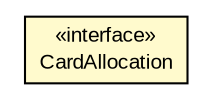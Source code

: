 #!/usr/local/bin/dot
#
# Class diagram 
# Generated by UMLGraph version R5_6 (http://www.umlgraph.org/)
#

digraph G {
	edge [fontname="arial",fontsize=10,labelfontname="arial",labelfontsize=10];
	node [fontname="arial",fontsize=10,shape=plaintext];
	nodesep=0.25;
	ranksep=0.5;
	// org.thoughtworks.game.biz.CardAllocation
	c11052 [label=<<table title="org.thoughtworks.game.biz.CardAllocation" border="0" cellborder="1" cellspacing="0" cellpadding="2" port="p" bgcolor="lemonChiffon" href="./CardAllocation.html">
		<tr><td><table border="0" cellspacing="0" cellpadding="1">
<tr><td align="center" balign="center"> &#171;interface&#187; </td></tr>
<tr><td align="center" balign="center"> CardAllocation </td></tr>
		</table></td></tr>
		</table>>, URL="./CardAllocation.html", fontname="arial", fontcolor="black", fontsize=10.0];
}

